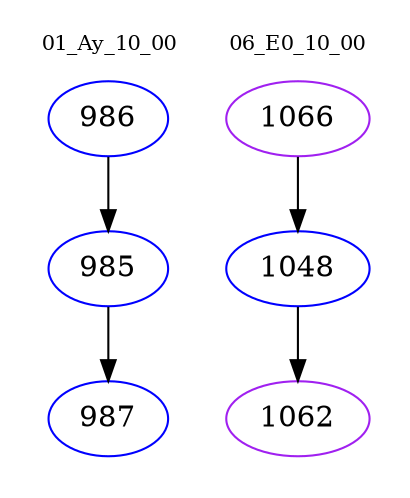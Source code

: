 digraph{
subgraph cluster_0 {
color = white
label = "01_Ay_10_00";
fontsize=10;
T0_986 [label="986", color="blue"]
T0_986 -> T0_985 [color="black"]
T0_985 [label="985", color="blue"]
T0_985 -> T0_987 [color="black"]
T0_987 [label="987", color="blue"]
}
subgraph cluster_1 {
color = white
label = "06_E0_10_00";
fontsize=10;
T1_1066 [label="1066", color="purple"]
T1_1066 -> T1_1048 [color="black"]
T1_1048 [label="1048", color="blue"]
T1_1048 -> T1_1062 [color="black"]
T1_1062 [label="1062", color="purple"]
}
}
